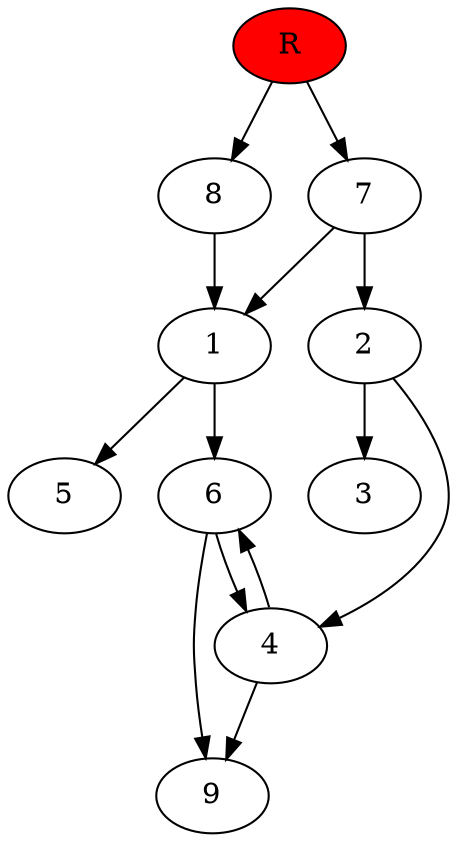 digraph prb39917 {
	1
	2
	3
	4
	5
	6
	7
	8
	R [fillcolor="#ff0000" style=filled]
	1 -> 5
	1 -> 6
	2 -> 3
	2 -> 4
	4 -> 6
	4 -> 9
	6 -> 4
	6 -> 9
	7 -> 1
	7 -> 2
	8 -> 1
	R -> 7
	R -> 8
}
